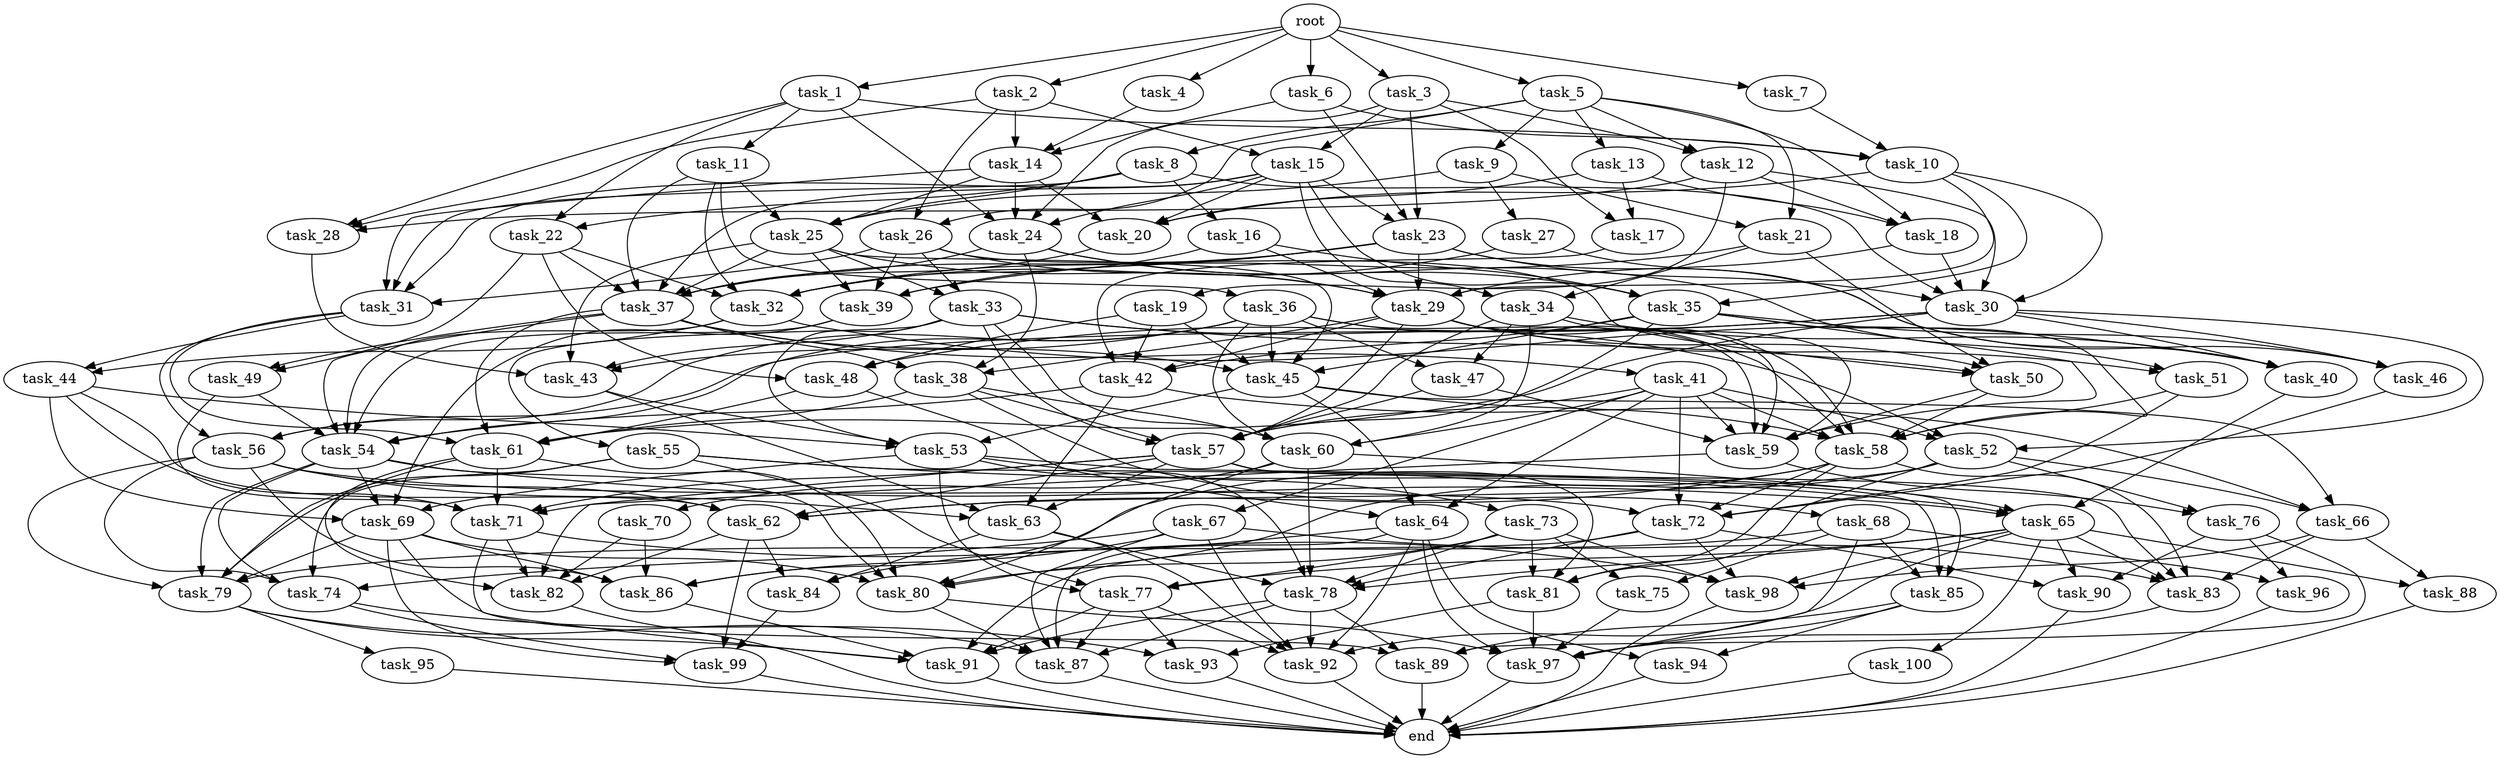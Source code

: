 digraph G {
  task_68 [size="8.549776e+11"];
  task_92 [size="7.122143e+11"];
  task_59 [size="7.758968e+11"];
  task_35 [size="2.112194e+11"];
  task_28 [size="7.220792e+11"];
  task_44 [size="9.035026e+11"];
  task_36 [size="7.133486e+11"];
  task_24 [size="9.085662e+11"];
  task_55 [size="5.252377e+11"];
  task_47 [size="3.188912e+11"];
  task_94 [size="5.592653e+11"];
  task_88 [size="4.329504e+11"];
  task_22 [size="4.446201e+11"];
  task_38 [size="2.579653e+11"];
  task_2 [size="8.003765e+11"];
  task_65 [size="8.049359e+11"];
  task_63 [size="5.149973e+11"];
  task_53 [size="7.381252e+11"];
  task_26 [size="7.232189e+11"];
  root [size="0.000000e+00"];
  task_85 [size="8.125210e+11"];
  task_66 [size="5.854510e+11"];
  task_9 [size="3.527623e+11"];
  task_41 [size="5.156790e+11"];
  task_4 [size="9.027121e+11"];
  task_19 [size="6.871114e+11"];
  task_50 [size="7.123532e+11"];
  task_48 [size="4.637366e+11"];
  task_31 [size="7.573881e+11"];
  task_77 [size="9.644861e+11"];
  task_74 [size="4.955402e+11"];
  task_46 [size="5.226755e+11"];
  task_37 [size="6.557112e+11"];
  task_73 [size="7.106035e+11"];
  task_49 [size="6.331235e+11"];
  task_79 [size="5.652708e+11"];
  task_71 [size="6.162898e+11"];
  task_23 [size="2.584940e+11"];
  task_42 [size="8.469327e+11"];
  task_25 [size="7.722051e+11"];
  task_96 [size="7.810427e+11"];
  task_18 [size="1.577469e+11"];
  task_1 [size="9.896266e+11"];
  task_89 [size="7.843341e+11"];
  task_10 [size="5.958066e+10"];
  task_6 [size="7.058917e+11"];
  task_67 [size="8.330167e+11"];
  task_58 [size="9.887636e+11"];
  task_98 [size="6.459231e+11"];
  task_83 [size="2.478759e+11"];
  task_30 [size="8.292910e+11"];
  task_99 [size="2.003543e+11"];
  task_76 [size="1.678042e+11"];
  task_29 [size="9.013811e+11"];
  task_62 [size="4.096431e+11"];
  task_81 [size="9.385803e+11"];
  task_14 [size="1.150739e+11"];
  task_45 [size="9.388360e+11"];
  task_12 [size="7.638123e+11"];
  task_75 [size="9.434038e+11"];
  task_13 [size="5.754325e+11"];
  task_52 [size="8.936856e+11"];
  task_15 [size="7.893714e+11"];
  task_84 [size="5.702208e+11"];
  task_97 [size="4.387713e+11"];
  task_93 [size="8.194946e+11"];
  task_16 [size="1.919429e+11"];
  task_43 [size="5.719099e+10"];
  task_17 [size="7.457738e+11"];
  task_60 [size="7.663619e+11"];
  task_91 [size="9.571790e+11"];
  task_27 [size="6.728694e+11"];
  end [size="0.000000e+00"];
  task_34 [size="5.662946e+11"];
  task_57 [size="8.978636e+11"];
  task_3 [size="9.046574e+11"];
  task_39 [size="9.509261e+11"];
  task_56 [size="1.532779e+11"];
  task_21 [size="4.311108e+11"];
  task_90 [size="4.169080e+11"];
  task_32 [size="1.364919e+11"];
  task_20 [size="2.409114e+11"];
  task_64 [size="3.837436e+11"];
  task_7 [size="1.140412e+11"];
  task_8 [size="5.482137e+11"];
  task_51 [size="5.079829e+11"];
  task_86 [size="6.093769e+11"];
  task_72 [size="4.294165e+11"];
  task_40 [size="1.405934e+11"];
  task_80 [size="5.237469e+11"];
  task_82 [size="7.234957e+11"];
  task_5 [size="1.702526e+11"];
  task_78 [size="2.851455e+11"];
  task_95 [size="2.709301e+11"];
  task_87 [size="2.637605e+10"];
  task_61 [size="4.650851e+11"];
  task_70 [size="9.542885e+11"];
  task_54 [size="2.596394e+11"];
  task_11 [size="9.731369e+11"];
  task_100 [size="6.171376e+11"];
  task_69 [size="7.239549e+11"];
  task_33 [size="9.924401e+11"];

  task_68 -> task_79 [size="9.421180e+07"];
  task_68 -> task_96 [size="3.905214e+08"];
  task_68 -> task_75 [size="4.717019e+08"];
  task_68 -> task_97 [size="6.268162e+07"];
  task_68 -> task_85 [size="2.708403e+08"];
  task_92 -> end [size="1.000000e-12"];
  task_59 -> task_71 [size="1.232580e+08"];
  task_59 -> task_76 [size="8.390211e+07"];
  task_35 -> task_57 [size="1.282662e+08"];
  task_35 -> task_45 [size="1.877672e+08"];
  task_35 -> task_59 [size="1.108424e+08"];
  task_35 -> task_58 [size="1.412519e+08"];
  task_35 -> task_46 [size="1.742252e+08"];
  task_35 -> task_42 [size="2.117332e+08"];
  task_28 -> task_43 [size="1.429775e+07"];
  task_44 -> task_62 [size="8.192862e+07"];
  task_44 -> task_53 [size="1.845313e+08"];
  task_44 -> task_71 [size="1.232580e+08"];
  task_44 -> task_69 [size="1.809887e+08"];
  task_36 -> task_56 [size="5.109262e+07"];
  task_36 -> task_54 [size="4.327323e+07"];
  task_36 -> task_47 [size="1.594456e+08"];
  task_36 -> task_45 [size="1.877672e+08"];
  task_36 -> task_59 [size="1.108424e+08"];
  task_36 -> task_58 [size="1.412519e+08"];
  task_36 -> task_60 [size="1.532724e+08"];
  task_36 -> task_43 [size="1.429775e+07"];
  task_24 -> task_51 [size="2.539914e+08"];
  task_24 -> task_38 [size="8.598842e+07"];
  task_24 -> task_37 [size="9.367303e+07"];
  task_24 -> task_35 [size="5.280484e+07"];
  task_55 -> task_77 [size="2.411215e+08"];
  task_55 -> task_79 [size="9.421180e+07"];
  task_55 -> task_65 [size="2.012340e+08"];
  task_55 -> task_74 [size="1.238851e+08"];
  task_55 -> task_85 [size="2.708403e+08"];
  task_47 -> task_59 [size="1.108424e+08"];
  task_47 -> task_57 [size="1.282662e+08"];
  task_94 -> end [size="1.000000e-12"];
  task_88 -> end [size="1.000000e-12"];
  task_22 -> task_49 [size="3.165617e+08"];
  task_22 -> task_32 [size="2.729837e+07"];
  task_22 -> task_48 [size="1.545789e+08"];
  task_22 -> task_37 [size="9.367303e+07"];
  task_38 -> task_68 [size="8.549776e+08"];
  task_38 -> task_61 [size="9.301701e+07"];
  task_38 -> task_60 [size="1.532724e+08"];
  task_38 -> task_57 [size="1.282662e+08"];
  task_2 -> task_15 [size="3.946857e+08"];
  task_2 -> task_14 [size="3.835798e+07"];
  task_2 -> task_28 [size="2.406931e+08"];
  task_2 -> task_26 [size="3.616095e+08"];
  task_65 -> task_78 [size="4.752425e+07"];
  task_65 -> task_100 [size="6.171376e+08"];
  task_65 -> task_92 [size="1.187024e+08"];
  task_65 -> task_90 [size="1.389693e+08"];
  task_65 -> task_77 [size="2.411215e+08"];
  task_65 -> task_88 [size="2.164752e+08"];
  task_65 -> task_83 [size="4.957517e+07"];
  task_65 -> task_98 [size="1.291846e+08"];
  task_63 -> task_78 [size="4.752425e+07"];
  task_63 -> task_84 [size="1.900736e+08"];
  task_63 -> task_92 [size="1.187024e+08"];
  task_53 -> task_77 [size="2.411215e+08"];
  task_53 -> task_78 [size="4.752425e+07"];
  task_53 -> task_73 [size="7.106035e+08"];
  task_53 -> task_69 [size="1.809887e+08"];
  task_53 -> task_85 [size="2.708403e+08"];
  task_26 -> task_39 [size="2.377315e+08"];
  task_26 -> task_29 [size="1.502302e+08"];
  task_26 -> task_50 [size="1.780883e+08"];
  task_26 -> task_31 [size="1.893470e+08"];
  task_26 -> task_33 [size="4.962200e+08"];
  root -> task_3 [size="1.000000e-12"];
  root -> task_1 [size="1.000000e-12"];
  root -> task_4 [size="1.000000e-12"];
  root -> task_5 [size="1.000000e-12"];
  root -> task_6 [size="1.000000e-12"];
  root -> task_2 [size="1.000000e-12"];
  root -> task_7 [size="1.000000e-12"];
  task_85 -> task_89 [size="1.960835e+08"];
  task_85 -> task_97 [size="6.268162e+07"];
  task_85 -> task_94 [size="2.796327e+08"];
  task_66 -> task_88 [size="2.164752e+08"];
  task_66 -> task_83 [size="4.957517e+07"];
  task_66 -> task_98 [size="1.291846e+08"];
  task_9 -> task_25 [size="1.930513e+08"];
  task_9 -> task_27 [size="6.728694e+08"];
  task_9 -> task_21 [size="2.155554e+08"];
  task_41 -> task_52 [size="2.978952e+08"];
  task_41 -> task_60 [size="1.532724e+08"];
  task_41 -> task_72 [size="8.588330e+07"];
  task_41 -> task_67 [size="8.330167e+08"];
  task_41 -> task_59 [size="1.108424e+08"];
  task_41 -> task_58 [size="1.412519e+08"];
  task_41 -> task_64 [size="1.279145e+08"];
  task_41 -> task_57 [size="1.282662e+08"];
  task_4 -> task_14 [size="3.835798e+07"];
  task_19 -> task_45 [size="1.877672e+08"];
  task_19 -> task_48 [size="1.545789e+08"];
  task_19 -> task_42 [size="2.117332e+08"];
  task_50 -> task_59 [size="1.108424e+08"];
  task_50 -> task_58 [size="1.412519e+08"];
  task_48 -> task_61 [size="9.301701e+07"];
  task_48 -> task_64 [size="1.279145e+08"];
  task_31 -> task_44 [size="4.517513e+08"];
  task_31 -> task_56 [size="5.109262e+07"];
  task_31 -> task_61 [size="9.301701e+07"];
  task_77 -> task_91 [size="1.595298e+08"];
  task_77 -> task_87 [size="4.396008e+06"];
  task_77 -> task_92 [size="1.187024e+08"];
  task_77 -> task_93 [size="2.731649e+08"];
  task_74 -> task_99 [size="5.008856e+07"];
  task_74 -> task_93 [size="2.731649e+08"];
  task_46 -> task_72 [size="8.588330e+07"];
  task_37 -> task_45 [size="1.877672e+08"];
  task_37 -> task_38 [size="8.598842e+07"];
  task_37 -> task_41 [size="5.156790e+08"];
  task_37 -> task_49 [size="3.165617e+08"];
  task_37 -> task_54 [size="4.327323e+07"];
  task_37 -> task_61 [size="9.301701e+07"];
  task_73 -> task_78 [size="4.752425e+07"];
  task_73 -> task_81 [size="2.346451e+08"];
  task_73 -> task_98 [size="1.291846e+08"];
  task_73 -> task_77 [size="2.411215e+08"];
  task_73 -> task_80 [size="8.729115e+07"];
  task_73 -> task_75 [size="4.717019e+08"];
  task_49 -> task_71 [size="1.232580e+08"];
  task_49 -> task_54 [size="4.327323e+07"];
  task_79 -> task_91 [size="1.595298e+08"];
  task_79 -> task_87 [size="4.396008e+06"];
  task_79 -> task_95 [size="2.709301e+08"];
  task_71 -> task_91 [size="1.595298e+08"];
  task_71 -> task_82 [size="1.446991e+08"];
  task_71 -> task_98 [size="1.291846e+08"];
  task_23 -> task_39 [size="2.377315e+08"];
  task_23 -> task_37 [size="9.367303e+07"];
  task_23 -> task_32 [size="2.729837e+07"];
  task_23 -> task_30 [size="1.658582e+08"];
  task_23 -> task_46 [size="1.742252e+08"];
  task_23 -> task_29 [size="1.502302e+08"];
  task_42 -> task_66 [size="1.951503e+08"];
  task_42 -> task_54 [size="4.327323e+07"];
  task_42 -> task_63 [size="1.287493e+08"];
  task_25 -> task_39 [size="2.377315e+08"];
  task_25 -> task_37 [size="9.367303e+07"];
  task_25 -> task_33 [size="4.962200e+08"];
  task_25 -> task_45 [size="1.877672e+08"];
  task_25 -> task_43 [size="1.429775e+07"];
  task_25 -> task_29 [size="1.502302e+08"];
  task_96 -> end [size="1.000000e-12"];
  task_18 -> task_30 [size="1.658582e+08"];
  task_18 -> task_29 [size="1.502302e+08"];
  task_1 -> task_22 [size="2.223101e+08"];
  task_1 -> task_10 [size="1.986022e+07"];
  task_1 -> task_28 [size="2.406931e+08"];
  task_1 -> task_11 [size="9.731369e+08"];
  task_1 -> task_24 [size="2.271415e+08"];
  task_89 -> end [size="1.000000e-12"];
  task_10 -> task_20 [size="6.022786e+07"];
  task_10 -> task_35 [size="5.280484e+07"];
  task_10 -> task_30 [size="1.658582e+08"];
  task_10 -> task_29 [size="1.502302e+08"];
  task_6 -> task_10 [size="1.986022e+07"];
  task_6 -> task_23 [size="8.616465e+07"];
  task_6 -> task_14 [size="3.835798e+07"];
  task_67 -> task_83 [size="4.957517e+07"];
  task_67 -> task_87 [size="4.396008e+06"];
  task_67 -> task_74 [size="1.238851e+08"];
  task_67 -> task_86 [size="1.218754e+08"];
  task_67 -> task_92 [size="1.187024e+08"];
  task_58 -> task_86 [size="1.218754e+08"];
  task_58 -> task_72 [size="8.588330e+07"];
  task_58 -> task_62 [size="8.192862e+07"];
  task_58 -> task_83 [size="4.957517e+07"];
  task_58 -> task_81 [size="2.346451e+08"];
  task_98 -> end [size="1.000000e-12"];
  task_83 -> task_97 [size="6.268162e+07"];
  task_30 -> task_52 [size="2.978952e+08"];
  task_30 -> task_56 [size="5.109262e+07"];
  task_30 -> task_48 [size="1.545789e+08"];
  task_30 -> task_40 [size="3.514834e+07"];
  task_30 -> task_61 [size="9.301701e+07"];
  task_30 -> task_46 [size="1.742252e+08"];
  task_99 -> end [size="1.000000e-12"];
  task_76 -> task_89 [size="1.960835e+08"];
  task_76 -> task_96 [size="3.905214e+08"];
  task_76 -> task_90 [size="1.389693e+08"];
  task_29 -> task_38 [size="8.598842e+07"];
  task_29 -> task_57 [size="1.282662e+08"];
  task_29 -> task_51 [size="2.539914e+08"];
  task_29 -> task_59 [size="1.108424e+08"];
  task_29 -> task_58 [size="1.412519e+08"];
  task_29 -> task_50 [size="1.780883e+08"];
  task_29 -> task_42 [size="2.117332e+08"];
  task_62 -> task_82 [size="1.446991e+08"];
  task_62 -> task_84 [size="1.900736e+08"];
  task_62 -> task_99 [size="5.008856e+07"];
  task_81 -> task_97 [size="6.268162e+07"];
  task_81 -> task_93 [size="2.731649e+08"];
  task_14 -> task_25 [size="1.930513e+08"];
  task_14 -> task_24 [size="2.271415e+08"];
  task_14 -> task_31 [size="1.893470e+08"];
  task_14 -> task_20 [size="6.022786e+07"];
  task_45 -> task_66 [size="1.951503e+08"];
  task_45 -> task_58 [size="1.412519e+08"];
  task_45 -> task_53 [size="1.845313e+08"];
  task_45 -> task_64 [size="1.279145e+08"];
  task_12 -> task_28 [size="2.406931e+08"];
  task_12 -> task_30 [size="1.658582e+08"];
  task_12 -> task_19 [size="6.871114e+08"];
  task_12 -> task_18 [size="5.258229e+07"];
  task_75 -> task_97 [size="6.268162e+07"];
  task_13 -> task_17 [size="3.728869e+08"];
  task_13 -> task_18 [size="5.258229e+07"];
  task_13 -> task_20 [size="6.022786e+07"];
  task_52 -> task_80 [size="8.729115e+07"];
  task_52 -> task_62 [size="8.192862e+07"];
  task_52 -> task_66 [size="1.951503e+08"];
  task_52 -> task_76 [size="8.390211e+07"];
  task_52 -> task_81 [size="2.346451e+08"];
  task_15 -> task_37 [size="9.367303e+07"];
  task_15 -> task_31 [size="1.893470e+08"];
  task_15 -> task_35 [size="5.280484e+07"];
  task_15 -> task_20 [size="6.022786e+07"];
  task_15 -> task_23 [size="8.616465e+07"];
  task_15 -> task_34 [size="2.831473e+08"];
  task_15 -> task_24 [size="2.271415e+08"];
  task_84 -> task_99 [size="5.008856e+07"];
  task_97 -> end [size="1.000000e-12"];
  task_93 -> end [size="1.000000e-12"];
  task_16 -> task_32 [size="2.729837e+07"];
  task_16 -> task_29 [size="1.502302e+08"];
  task_16 -> task_35 [size="5.280484e+07"];
  task_43 -> task_63 [size="1.287493e+08"];
  task_43 -> task_53 [size="1.845313e+08"];
  task_17 -> task_42 [size="2.117332e+08"];
  task_60 -> task_78 [size="4.752425e+07"];
  task_60 -> task_70 [size="9.542885e+08"];
  task_60 -> task_65 [size="2.012340e+08"];
  task_60 -> task_80 [size="8.729115e+07"];
  task_91 -> end [size="1.000000e-12"];
  task_27 -> task_32 [size="2.729837e+07"];
  task_27 -> task_40 [size="3.514834e+07"];
  task_34 -> task_40 [size="3.514834e+07"];
  task_34 -> task_59 [size="1.108424e+08"];
  task_34 -> task_47 [size="1.594456e+08"];
  task_34 -> task_60 [size="1.532724e+08"];
  task_34 -> task_57 [size="1.282662e+08"];
  task_57 -> task_62 [size="8.192862e+07"];
  task_57 -> task_63 [size="1.287493e+08"];
  task_57 -> task_81 [size="2.346451e+08"];
  task_57 -> task_82 [size="1.446991e+08"];
  task_57 -> task_71 [size="1.232580e+08"];
  task_57 -> task_83 [size="4.957517e+07"];
  task_3 -> task_17 [size="3.728869e+08"];
  task_3 -> task_12 [size="3.819061e+08"];
  task_3 -> task_23 [size="8.616465e+07"];
  task_3 -> task_15 [size="3.946857e+08"];
  task_3 -> task_24 [size="2.271415e+08"];
  task_39 -> task_54 [size="4.327323e+07"];
  task_39 -> task_69 [size="1.809887e+08"];
  task_56 -> task_62 [size="8.192862e+07"];
  task_56 -> task_72 [size="8.588330e+07"];
  task_56 -> task_74 [size="1.238851e+08"];
  task_56 -> task_63 [size="1.287493e+08"];
  task_56 -> task_79 [size="9.421180e+07"];
  task_56 -> task_86 [size="1.218754e+08"];
  task_21 -> task_39 [size="2.377315e+08"];
  task_21 -> task_34 [size="2.831473e+08"];
  task_21 -> task_50 [size="1.780883e+08"];
  task_90 -> end [size="1.000000e-12"];
  task_32 -> task_44 [size="4.517513e+08"];
  task_32 -> task_54 [size="4.327323e+07"];
  task_32 -> task_40 [size="3.514834e+07"];
  task_20 -> task_37 [size="9.367303e+07"];
  task_64 -> task_87 [size="4.396008e+06"];
  task_64 -> task_84 [size="1.900736e+08"];
  task_64 -> task_97 [size="6.268162e+07"];
  task_64 -> task_92 [size="1.187024e+08"];
  task_64 -> task_94 [size="2.796327e+08"];
  task_7 -> task_10 [size="1.986022e+07"];
  task_8 -> task_25 [size="1.930513e+08"];
  task_8 -> task_22 [size="2.223101e+08"];
  task_8 -> task_30 [size="1.658582e+08"];
  task_8 -> task_16 [size="1.919429e+08"];
  task_8 -> task_31 [size="1.893470e+08"];
  task_51 -> task_58 [size="1.412519e+08"];
  task_51 -> task_72 [size="8.588330e+07"];
  task_86 -> task_91 [size="1.595298e+08"];
  task_72 -> task_78 [size="4.752425e+07"];
  task_72 -> task_91 [size="1.595298e+08"];
  task_72 -> task_90 [size="1.389693e+08"];
  task_72 -> task_98 [size="1.291846e+08"];
  task_40 -> task_65 [size="2.012340e+08"];
  task_80 -> task_87 [size="4.396008e+06"];
  task_80 -> task_97 [size="6.268162e+07"];
  task_82 -> end [size="1.000000e-12"];
  task_5 -> task_8 [size="5.482137e+08"];
  task_5 -> task_9 [size="3.527623e+08"];
  task_5 -> task_21 [size="2.155554e+08"];
  task_5 -> task_18 [size="5.258229e+07"];
  task_5 -> task_12 [size="3.819061e+08"];
  task_5 -> task_26 [size="3.616095e+08"];
  task_5 -> task_13 [size="5.754325e+08"];
  task_78 -> task_89 [size="1.960835e+08"];
  task_78 -> task_87 [size="4.396008e+06"];
  task_78 -> task_92 [size="1.187024e+08"];
  task_78 -> task_91 [size="1.595298e+08"];
  task_95 -> end [size="1.000000e-12"];
  task_87 -> end [size="1.000000e-12"];
  task_61 -> task_79 [size="9.421180e+07"];
  task_61 -> task_71 [size="1.232580e+08"];
  task_61 -> task_82 [size="1.446991e+08"];
  task_61 -> task_80 [size="8.729115e+07"];
  task_70 -> task_82 [size="1.446991e+08"];
  task_70 -> task_86 [size="1.218754e+08"];
  task_54 -> task_79 [size="9.421180e+07"];
  task_54 -> task_65 [size="2.012340e+08"];
  task_54 -> task_74 [size="1.238851e+08"];
  task_54 -> task_69 [size="1.809887e+08"];
  task_54 -> task_80 [size="8.729115e+07"];
  task_11 -> task_25 [size="1.930513e+08"];
  task_11 -> task_32 [size="2.729837e+07"];
  task_11 -> task_37 [size="9.367303e+07"];
  task_11 -> task_36 [size="7.133486e+08"];
  task_100 -> end [size="1.000000e-12"];
  task_69 -> task_79 [size="9.421180e+07"];
  task_69 -> task_86 [size="1.218754e+08"];
  task_69 -> task_80 [size="8.729115e+07"];
  task_69 -> task_99 [size="5.008856e+07"];
  task_69 -> task_89 [size="1.960835e+08"];
  task_33 -> task_52 [size="2.978952e+08"];
  task_33 -> task_55 [size="5.252377e+08"];
  task_33 -> task_53 [size="1.845313e+08"];
  task_33 -> task_43 [size="1.429775e+07"];
  task_33 -> task_50 [size="1.780883e+08"];
  task_33 -> task_60 [size="1.532724e+08"];
  task_33 -> task_57 [size="1.282662e+08"];
}
